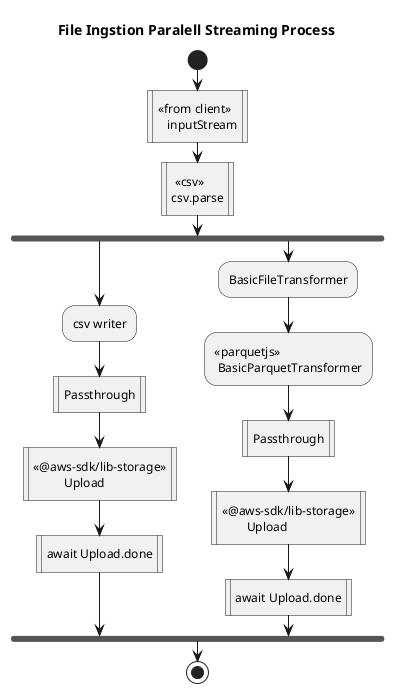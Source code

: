 @startuml
title File Ingstion Paralell Streaming Process

start 

:<<from client>>
   inputStream|
: <<csv>>
csv.parse|
fork 
:csv writer;
:Passthrough|
:<<@aws-sdk/lib-storage>>
          Upload|
:await Upload.done|
fork again
	:BasicFileTransformer;
	:<<parquetjs>>
	 BasicParquetTransformer;
	:Passthrough|
        :<<@aws-sdk/lib-storage>>
                Upload|
        :await Upload.done|

end fork 

stop

@enduml
